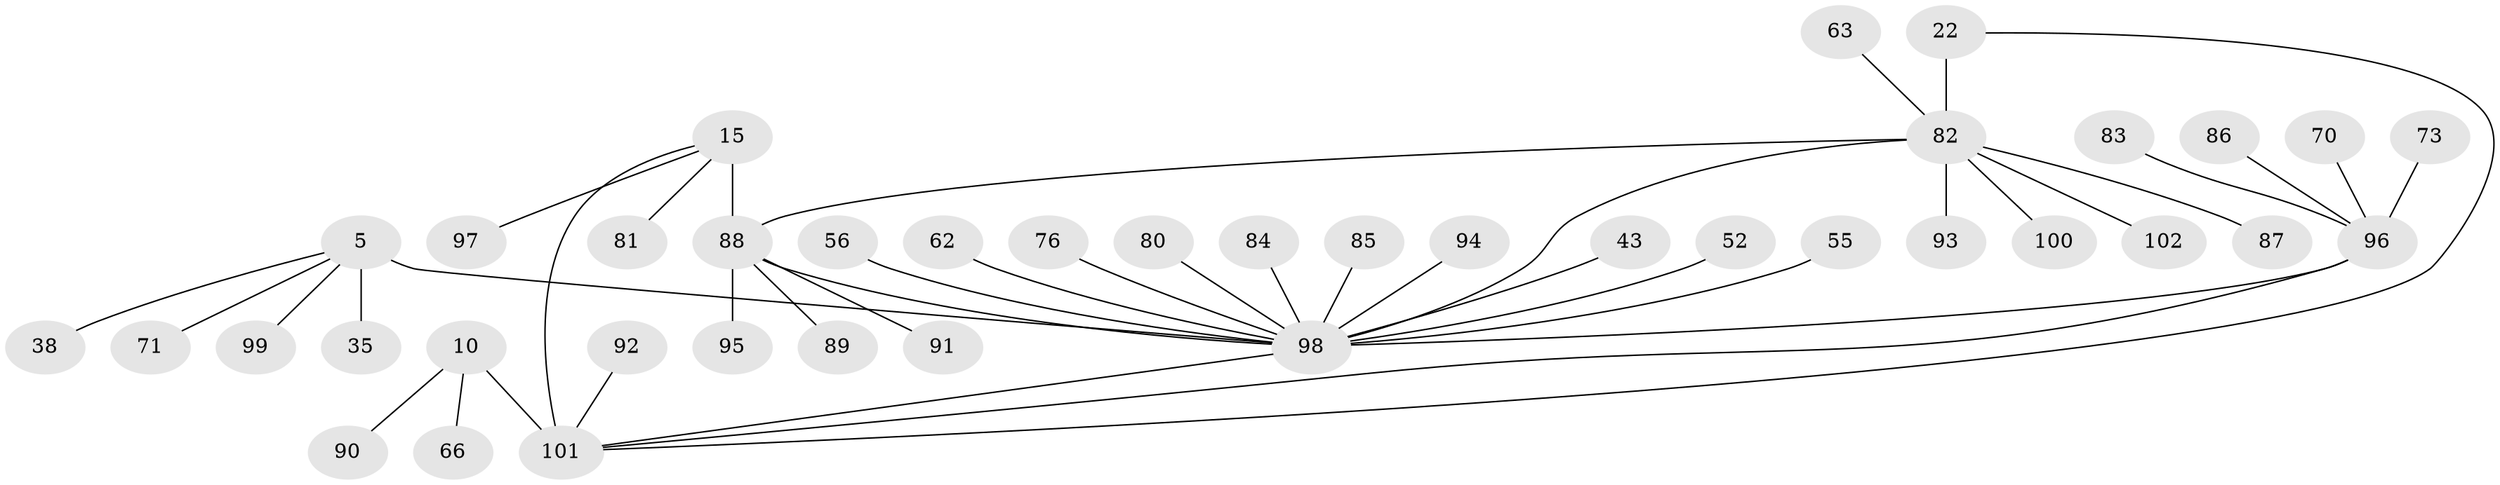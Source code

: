 // original degree distribution, {9: 0.08823529411764706, 6: 0.058823529411764705, 7: 0.0196078431372549, 4: 0.029411764705882353, 12: 0.00980392156862745, 5: 0.0196078431372549, 10: 0.0196078431372549, 8: 0.00980392156862745, 1: 0.6568627450980392, 3: 0.0196078431372549, 2: 0.06862745098039216}
// Generated by graph-tools (version 1.1) at 2025/58/03/04/25 21:58:47]
// undirected, 40 vertices, 43 edges
graph export_dot {
graph [start="1"]
  node [color=gray90,style=filled];
  5 [super="+2"];
  10 [super="+6"];
  15 [super="+14"];
  22 [super="+21"];
  35;
  38;
  43;
  52;
  55;
  56;
  62;
  63;
  66;
  70 [super="+44"];
  71;
  73;
  76;
  80 [super="+72"];
  81;
  82 [super="+24+25+37+59+61"];
  83;
  84;
  85;
  86;
  87;
  88 [super="+79"];
  89;
  90 [super="+75"];
  91;
  92;
  93;
  94;
  95;
  96 [super="+20+36+50+57+65+68"];
  97 [super="+42"];
  98 [super="+19+64"];
  99;
  100 [super="+39"];
  101 [super="+67+29+30+32+46+54+74+77+78"];
  102 [super="+69"];
  5 -- 71;
  5 -- 99;
  5 -- 35;
  5 -- 38;
  5 -- 98 [weight=6];
  10 -- 66;
  10 -- 90;
  10 -- 101 [weight=6];
  15 -- 81;
  15 -- 97;
  15 -- 101;
  15 -- 88 [weight=6];
  22 -- 82 [weight=6];
  22 -- 101;
  43 -- 98;
  52 -- 98;
  55 -- 98;
  56 -- 98;
  62 -- 98;
  63 -- 82;
  70 -- 96;
  73 -- 96;
  76 -- 98;
  80 -- 98;
  82 -- 87;
  82 -- 100;
  82 -- 102;
  82 -- 93;
  82 -- 98 [weight=3];
  82 -- 88;
  83 -- 96;
  84 -- 98;
  85 -- 98;
  86 -- 96;
  88 -- 98 [weight=2];
  88 -- 89;
  88 -- 91;
  88 -- 95;
  92 -- 101;
  94 -- 98;
  96 -- 101;
  96 -- 98 [weight=7];
  98 -- 101 [weight=2];
}
